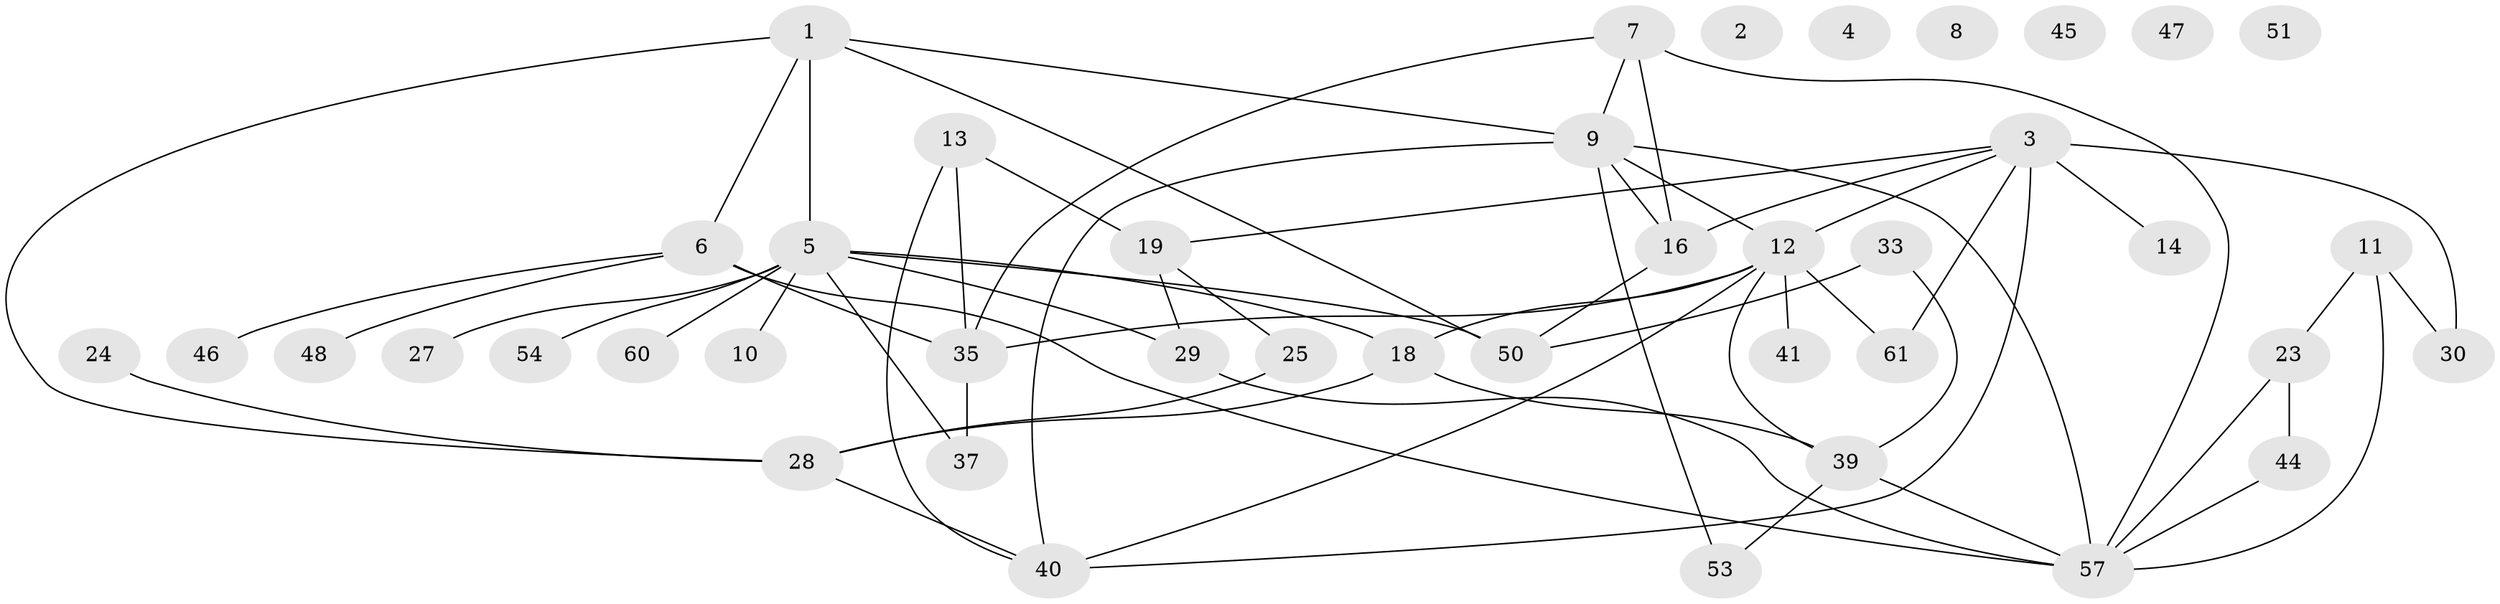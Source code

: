 // Generated by graph-tools (version 1.1) at 2025/23/03/03/25 07:23:24]
// undirected, 42 vertices, 62 edges
graph export_dot {
graph [start="1"]
  node [color=gray90,style=filled];
  1 [super="+20"];
  2 [super="+36"];
  3 [super="+22"];
  4;
  5 [super="+34"];
  6 [super="+15"];
  7 [super="+26"];
  8;
  9 [super="+32"];
  10;
  11;
  12 [super="+17"];
  13;
  14;
  16;
  18 [super="+21"];
  19 [super="+31"];
  23 [super="+58"];
  24 [super="+55"];
  25 [super="+43"];
  27;
  28 [super="+38"];
  29;
  30;
  33;
  35 [super="+42"];
  37 [super="+49"];
  39 [super="+59"];
  40 [super="+52"];
  41;
  44;
  45;
  46;
  47;
  48;
  50 [super="+56"];
  51;
  53;
  54;
  57 [super="+62"];
  60;
  61;
  1 -- 50;
  1 -- 6;
  1 -- 28;
  1 -- 5;
  1 -- 9;
  3 -- 14;
  3 -- 19;
  3 -- 12;
  3 -- 16;
  3 -- 61;
  3 -- 30;
  3 -- 40;
  5 -- 10;
  5 -- 29;
  5 -- 37 [weight=2];
  5 -- 18;
  5 -- 50 [weight=2];
  5 -- 54;
  5 -- 27;
  5 -- 60;
  6 -- 35;
  6 -- 57;
  6 -- 48;
  6 -- 46;
  7 -- 35;
  7 -- 9;
  7 -- 57;
  7 -- 16;
  9 -- 40;
  9 -- 53;
  9 -- 16;
  9 -- 57;
  9 -- 12;
  11 -- 30;
  11 -- 57;
  11 -- 23;
  12 -- 35;
  12 -- 39;
  12 -- 41;
  12 -- 61;
  12 -- 40;
  12 -- 18;
  13 -- 40;
  13 -- 19;
  13 -- 35;
  16 -- 50;
  18 -- 39 [weight=2];
  18 -- 28;
  19 -- 29;
  19 -- 25;
  23 -- 44;
  23 -- 57;
  24 -- 28;
  25 -- 28;
  28 -- 40;
  29 -- 57;
  33 -- 50;
  33 -- 39;
  35 -- 37;
  39 -- 53;
  39 -- 57;
  44 -- 57;
}

